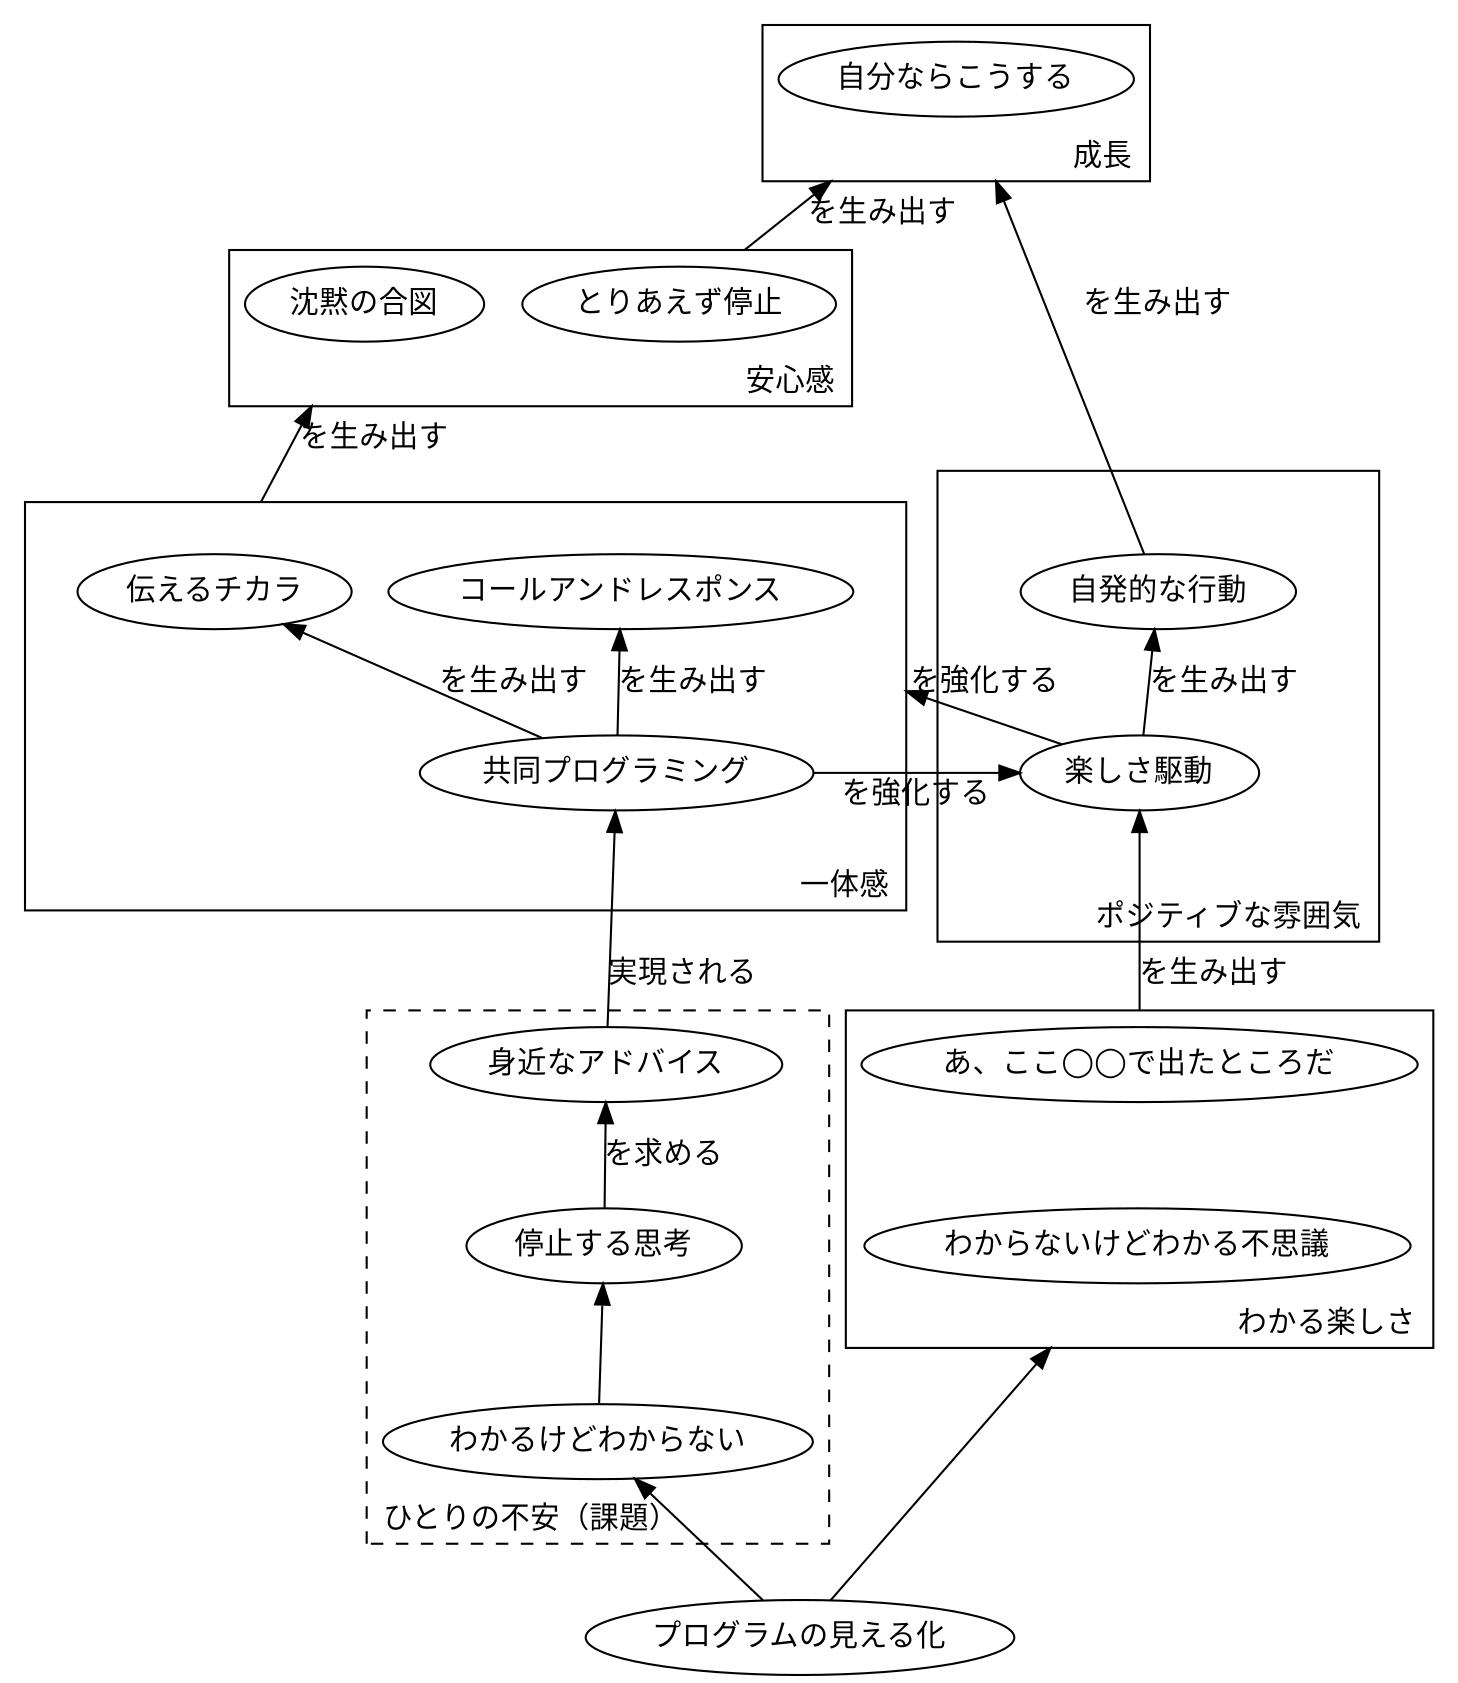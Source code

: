 digraph concept {
compound = true;
rankdir = "BT";
node[fontname="Hiragino Kaku Gothic Pro",charset="UTF-8"];
edge[fontname="Hiragino Kaku Gothic Pro",charset="UTF-8"];
labeljust="right";

subgraph clusterSingle{
label="ひとりの不安（課題）";
labeljust="left";
style = dashed;
"停止する思考" -> "身近なアドバイス"[label = "を求める"];
"わかるけどわからない" -> "停止する思考";
"身近なアドバイス";
}

subgraph cluster2{
label = "わかる楽しさ";
"わからないけどわかる不思議" -> "あ、ここ◯◯で出たところだ"[style=invis];
}

subgraph cluster4{
margin=40;
label = "ポジティブな雰囲気";
"楽しさ駆動" -> "自発的な行動"[label = "を生み出す"];
}

subgraph cluster1{
label = "安心感";
"とりあえず停止";
"沈黙の合図";
}

subgraph cluster12{
margin=25;
label = "一体感";
"共同プログラミング" -> "伝えるチカラ"[label = "を生み出す"];
"共同プログラミング" -> "コールアンドレスポンス"[label = "を生み出す"];
}

subgraph cluster3{
label = "成長";
"自分ならこうする";
}

"プログラムの見える化" -> "わからないけどわかる不思議"[lhead=cluster2];
"プログラムの見える化" -> "わかるけどわからない";
"あ、ここ◯◯で出たところだ"->"楽しさ駆動"[ltail=cluster2,label="を生み出す"];
"自発的な行動"->"自分ならこうする"[lhead=cluster3,label="を生み出す"];
"とりあえず停止"->"自分ならこうする"[ltail=cluster1, lhead=cluster3,label="を生み出す"];
"伝えるチカラ" -> "沈黙の合図"[ltail=cluster12, lhead=cluster1, label="を生み出す"];
"楽しさ駆動"->"コールアンドレスポンス"[lhead=cluster12,label="を強化する"]
"身近なアドバイス" -> "共同プログラミング"[label = "実現される"];
"共同プログラミング" ->"楽しさ駆動"[label = "を強化する"];
}

